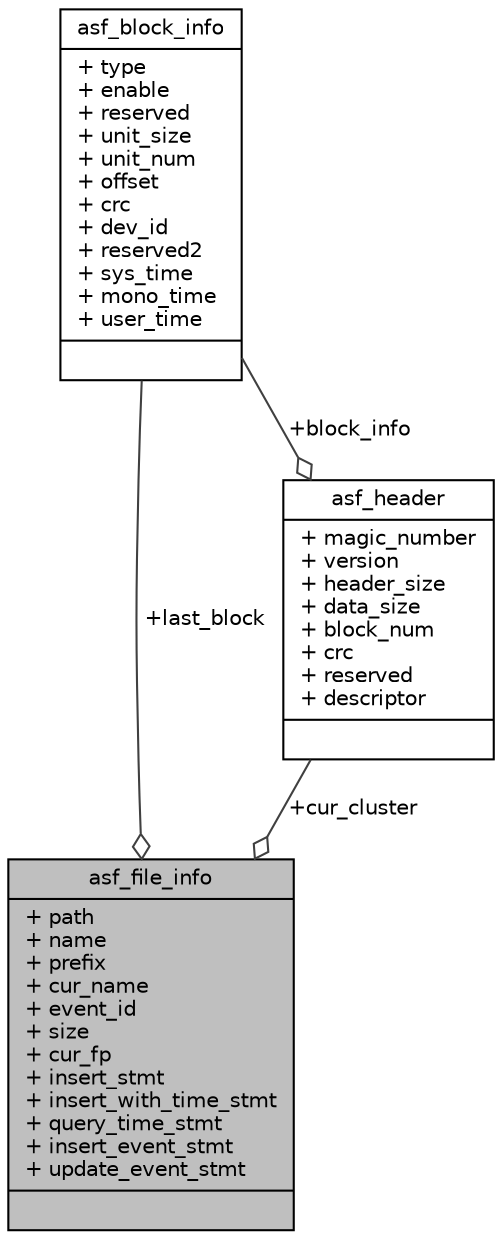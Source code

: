 digraph "asf_file_info"
{
 // INTERACTIVE_SVG=YES
 // LATEX_PDF_SIZE
  bgcolor="transparent";
  edge [fontname="Helvetica",fontsize="10",labelfontname="Helvetica",labelfontsize="10"];
  node [fontname="Helvetica",fontsize="10",shape=record];
  Node1 [label="{asf_file_info\n|+ path\l+ name\l+ prefix\l+ cur_name\l+ event_id\l+ size\l+ cur_fp\l+ insert_stmt\l+ insert_with_time_stmt\l+ query_time_stmt\l+ insert_event_stmt\l+ update_event_stmt\l|}",height=0.2,width=0.4,color="black", fillcolor="grey75", style="filled", fontcolor="black",tooltip=" "];
  Node2 -> Node1 [color="grey25",fontsize="10",style="solid",label=" +last_block" ,arrowhead="odiamond",fontname="Helvetica"];
  Node2 [label="{asf_block_info\n|+ type\l+ enable\l+ reserved\l+ unit_size\l+ unit_num\l+ offset\l+ crc\l+ dev_id\l+ reserved2\l+ sys_time\l+ mono_time\l+ user_time\l|}",height=0.2,width=0.4,color="black",URL="$d1/d32/structasf__block__info.html",tooltip=" "];
  Node3 -> Node1 [color="grey25",fontsize="10",style="solid",label=" +cur_cluster" ,arrowhead="odiamond",fontname="Helvetica"];
  Node3 [label="{asf_header\n|+ magic_number\l+ version\l+ header_size\l+ data_size\l+ block_num\l+ crc\l+ reserved\l+ descriptor\l|}",height=0.2,width=0.4,color="black",URL="$df/dde/structasf__header.html",tooltip=" "];
  Node2 -> Node3 [color="grey25",fontsize="10",style="solid",label=" +block_info" ,arrowhead="odiamond",fontname="Helvetica"];
}
